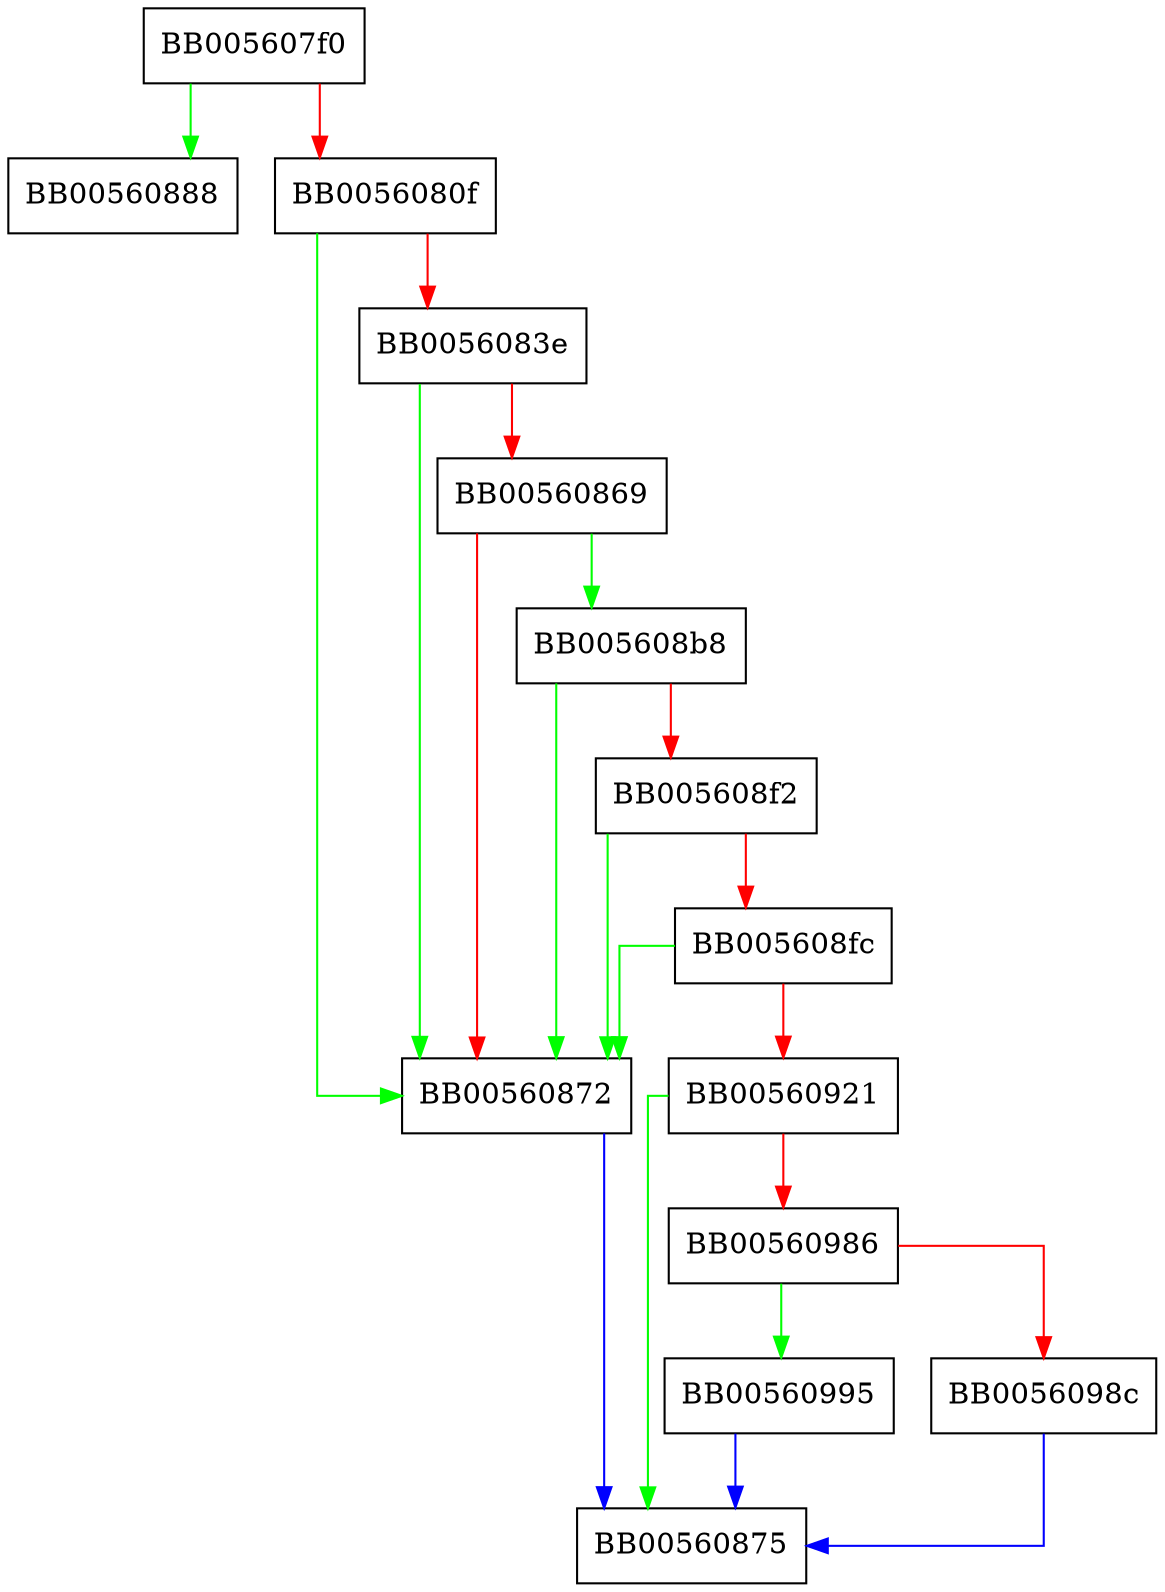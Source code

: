 digraph ossl_cmp_log_parse_metadata {
  node [shape="box"];
  graph [splines=ortho];
  BB005607f0 -> BB00560888 [color="green"];
  BB005607f0 -> BB0056080f [color="red"];
  BB0056080f -> BB00560872 [color="green"];
  BB0056080f -> BB0056083e [color="red"];
  BB0056083e -> BB00560872 [color="green"];
  BB0056083e -> BB00560869 [color="red"];
  BB00560869 -> BB005608b8 [color="green"];
  BB00560869 -> BB00560872 [color="red"];
  BB00560872 -> BB00560875 [color="blue"];
  BB005608b8 -> BB00560872 [color="green"];
  BB005608b8 -> BB005608f2 [color="red"];
  BB005608f2 -> BB00560872 [color="green"];
  BB005608f2 -> BB005608fc [color="red"];
  BB005608fc -> BB00560872 [color="green"];
  BB005608fc -> BB00560921 [color="red"];
  BB00560921 -> BB00560875 [color="green"];
  BB00560921 -> BB00560986 [color="red"];
  BB00560986 -> BB00560995 [color="green"];
  BB00560986 -> BB0056098c [color="red"];
  BB0056098c -> BB00560875 [color="blue"];
  BB00560995 -> BB00560875 [color="blue"];
}